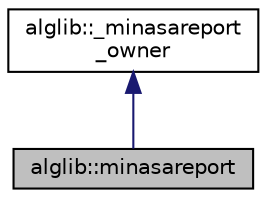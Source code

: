 digraph "alglib::minasareport"
{
  edge [fontname="Helvetica",fontsize="10",labelfontname="Helvetica",labelfontsize="10"];
  node [fontname="Helvetica",fontsize="10",shape=record];
  Node0 [label="alglib::minasareport",height=0.2,width=0.4,color="black", fillcolor="grey75", style="filled", fontcolor="black"];
  Node1 -> Node0 [dir="back",color="midnightblue",fontsize="10",style="solid",fontname="Helvetica"];
  Node1 [label="alglib::_minasareport\l_owner",height=0.2,width=0.4,color="black", fillcolor="white", style="filled",URL="$classalglib_1_1__minasareport__owner.html"];
}
